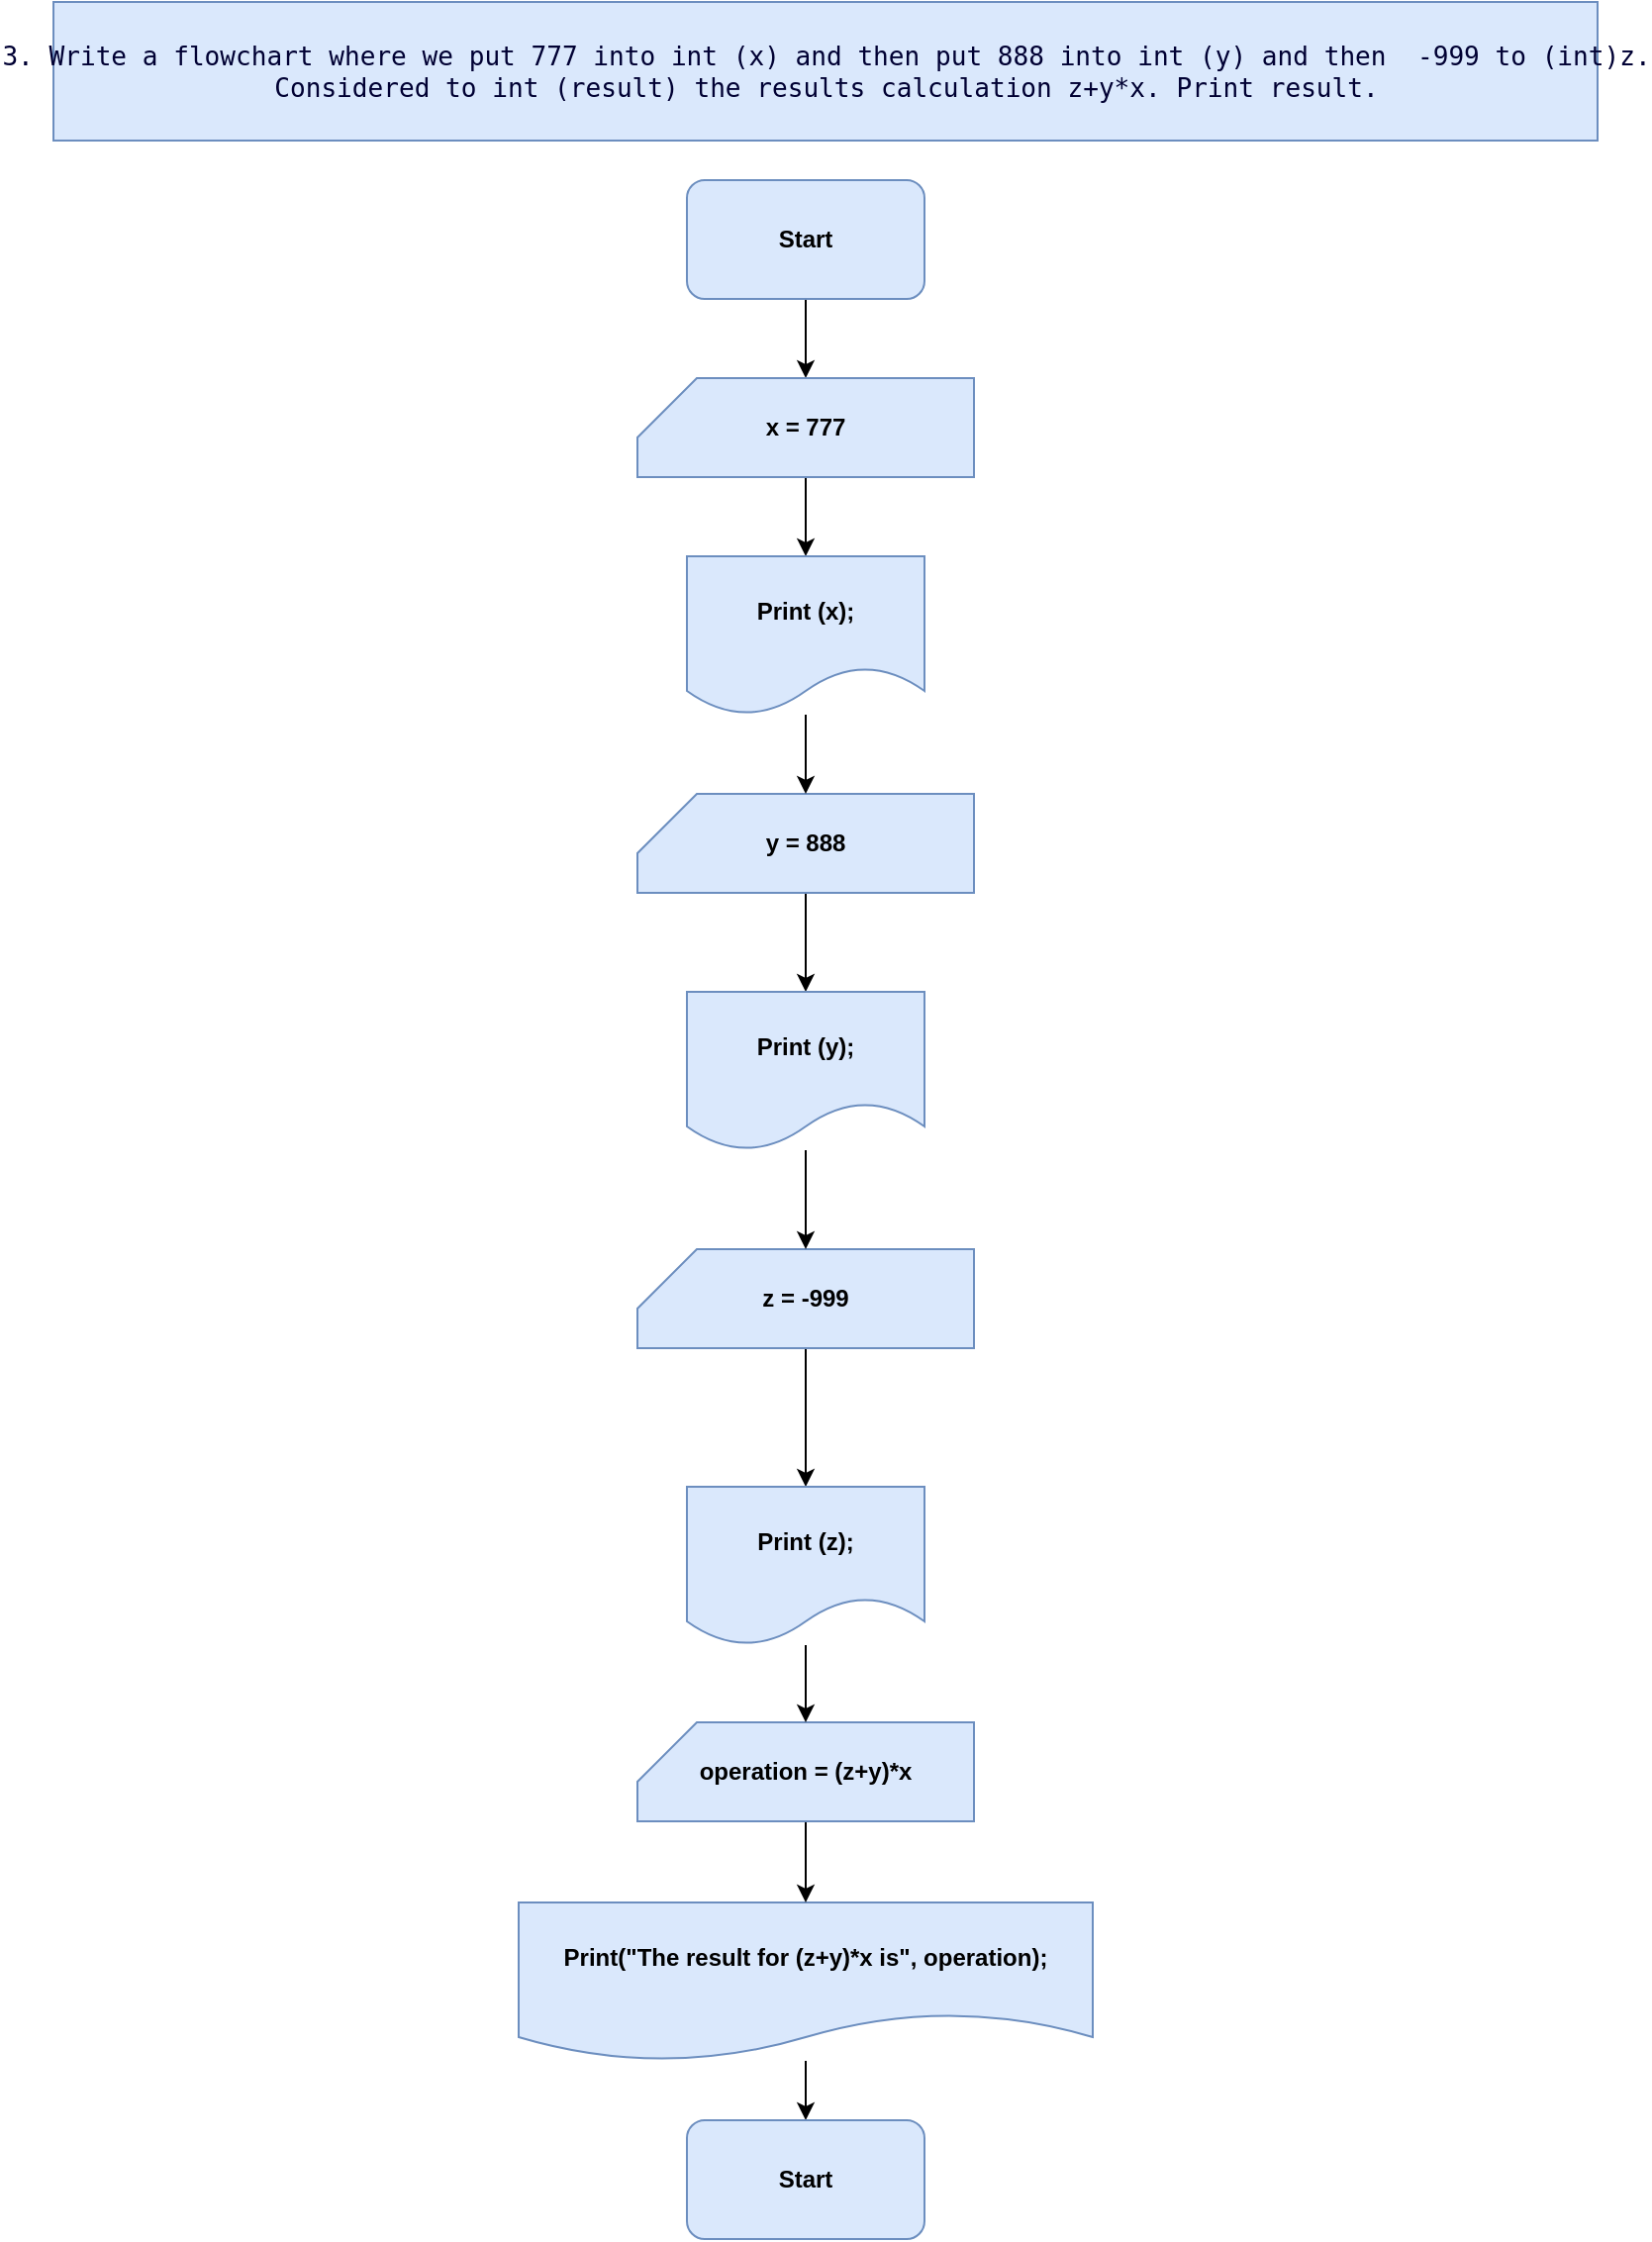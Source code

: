<mxfile version="22.1.22" type="embed">
  <diagram id="23iRSUPoRavnBvh4doch" name="Page-1">
    <mxGraphModel dx="1158" dy="752" grid="1" gridSize="10" guides="1" tooltips="1" connect="1" arrows="1" fold="1" page="1" pageScale="1" pageWidth="827" pageHeight="1169" math="0" shadow="0">
      <root>
        <mxCell id="0" />
        <mxCell id="1" parent="0" />
        <mxCell id="2" value="&lt;div style=&quot;&quot;&gt;&lt;pre style=&quot;font-family: &amp;quot;JetBrains Mono&amp;quot;, monospace; font-size: 9.8pt;&quot;&gt;&lt;font style=&quot;&quot;&gt;3. Write a flowchart where we put 777 into int (x) and then put 888 into int (y) and then  -999 to (int)z.&lt;br&gt;Considered to int (result) the results calculation z+y*x. Print result.&lt;/font&gt;&lt;/pre&gt;&lt;/div&gt;" style="text;html=1;align=center;verticalAlign=middle;resizable=0;points=[];autosize=1;fillColor=#dae8fc;strokeColor=#6c8ebf;fontColor=#000033;" vertex="1" parent="1">
          <mxGeometry x="15" y="30" width="780" height="70" as="geometry" />
        </mxCell>
        <mxCell id="14" value="" style="edgeStyle=orthogonalEdgeStyle;rounded=0;orthogonalLoop=1;jettySize=auto;html=1;" edge="1" parent="1" source="3" target="4">
          <mxGeometry relative="1" as="geometry" />
        </mxCell>
        <mxCell id="3" value="Start" style="rounded=1;whiteSpace=wrap;html=1;fillColor=#dae8fc;strokeColor=#6c8ebf;fontStyle=1" vertex="1" parent="1">
          <mxGeometry x="335" y="120" width="120" height="60" as="geometry" />
        </mxCell>
        <mxCell id="15" value="" style="edgeStyle=orthogonalEdgeStyle;rounded=0;orthogonalLoop=1;jettySize=auto;html=1;" edge="1" parent="1" source="4" target="10">
          <mxGeometry relative="1" as="geometry" />
        </mxCell>
        <mxCell id="4" value="x = 777" style="shape=card;whiteSpace=wrap;html=1;fillColor=#dae8fc;strokeColor=#6c8ebf;fontStyle=1" vertex="1" parent="1">
          <mxGeometry x="310" y="220" width="170" height="50" as="geometry" />
        </mxCell>
        <mxCell id="17" value="" style="edgeStyle=orthogonalEdgeStyle;rounded=0;orthogonalLoop=1;jettySize=auto;html=1;" edge="1" parent="1" source="6" target="11">
          <mxGeometry relative="1" as="geometry" />
        </mxCell>
        <mxCell id="6" value="y = 888" style="shape=card;whiteSpace=wrap;html=1;fontStyle=1;fillColor=#dae8fc;strokeColor=#6c8ebf;" vertex="1" parent="1">
          <mxGeometry x="310" y="430" width="170" height="50" as="geometry" />
        </mxCell>
        <mxCell id="19" value="" style="edgeStyle=orthogonalEdgeStyle;rounded=0;orthogonalLoop=1;jettySize=auto;html=1;" edge="1" parent="1" source="7" target="12">
          <mxGeometry relative="1" as="geometry" />
        </mxCell>
        <mxCell id="7" value="z = -999" style="shape=card;whiteSpace=wrap;html=1;fillColor=#dae8fc;strokeColor=#6c8ebf;fontStyle=1" vertex="1" parent="1">
          <mxGeometry x="310" y="660" width="170" height="50" as="geometry" />
        </mxCell>
        <mxCell id="23" value="" style="edgeStyle=orthogonalEdgeStyle;rounded=0;orthogonalLoop=1;jettySize=auto;html=1;" edge="1" parent="1" source="8" target="13">
          <mxGeometry relative="1" as="geometry" />
        </mxCell>
        <mxCell id="8" value="Print(&quot;The result for (z+y)*x is&quot;, operation);" style="shape=document;whiteSpace=wrap;html=1;boundedLbl=1;fontStyle=1;fillColor=#dae8fc;strokeColor=#6c8ebf;" vertex="1" parent="1">
          <mxGeometry x="250" y="990" width="290" height="80" as="geometry" />
        </mxCell>
        <mxCell id="22" value="" style="edgeStyle=orthogonalEdgeStyle;rounded=0;orthogonalLoop=1;jettySize=auto;html=1;" edge="1" parent="1" source="9" target="8">
          <mxGeometry relative="1" as="geometry" />
        </mxCell>
        <mxCell id="9" value="operation = (z+y)*x" style="shape=card;whiteSpace=wrap;html=1;fillColor=#dae8fc;strokeColor=#6c8ebf;fontStyle=1" vertex="1" parent="1">
          <mxGeometry x="310" y="899" width="170" height="50" as="geometry" />
        </mxCell>
        <mxCell id="16" value="" style="edgeStyle=orthogonalEdgeStyle;rounded=0;orthogonalLoop=1;jettySize=auto;html=1;" edge="1" parent="1" source="10" target="6">
          <mxGeometry relative="1" as="geometry" />
        </mxCell>
        <mxCell id="10" value="Print (x);" style="shape=document;whiteSpace=wrap;html=1;boundedLbl=1;fontStyle=1;fillColor=#dae8fc;strokeColor=#6c8ebf;" vertex="1" parent="1">
          <mxGeometry x="335" y="310" width="120" height="80" as="geometry" />
        </mxCell>
        <mxCell id="18" value="" style="edgeStyle=orthogonalEdgeStyle;rounded=0;orthogonalLoop=1;jettySize=auto;html=1;" edge="1" parent="1" source="11" target="7">
          <mxGeometry relative="1" as="geometry" />
        </mxCell>
        <mxCell id="11" value="Print (y);" style="shape=document;whiteSpace=wrap;html=1;boundedLbl=1;fontStyle=1;fillColor=#dae8fc;strokeColor=#6c8ebf;" vertex="1" parent="1">
          <mxGeometry x="335" y="530" width="120" height="80" as="geometry" />
        </mxCell>
        <mxCell id="21" value="" style="edgeStyle=orthogonalEdgeStyle;rounded=0;orthogonalLoop=1;jettySize=auto;html=1;" edge="1" parent="1" source="12" target="9">
          <mxGeometry relative="1" as="geometry" />
        </mxCell>
        <mxCell id="12" value="Print (z);" style="shape=document;whiteSpace=wrap;html=1;boundedLbl=1;fontStyle=1;fillColor=#dae8fc;strokeColor=#6c8ebf;" vertex="1" parent="1">
          <mxGeometry x="335" y="780" width="120" height="80" as="geometry" />
        </mxCell>
        <mxCell id="13" value="Start" style="rounded=1;whiteSpace=wrap;html=1;fillColor=#dae8fc;strokeColor=#6c8ebf;fontStyle=1" vertex="1" parent="1">
          <mxGeometry x="335" y="1100" width="120" height="60" as="geometry" />
        </mxCell>
      </root>
    </mxGraphModel>
  </diagram>
</mxfile>

